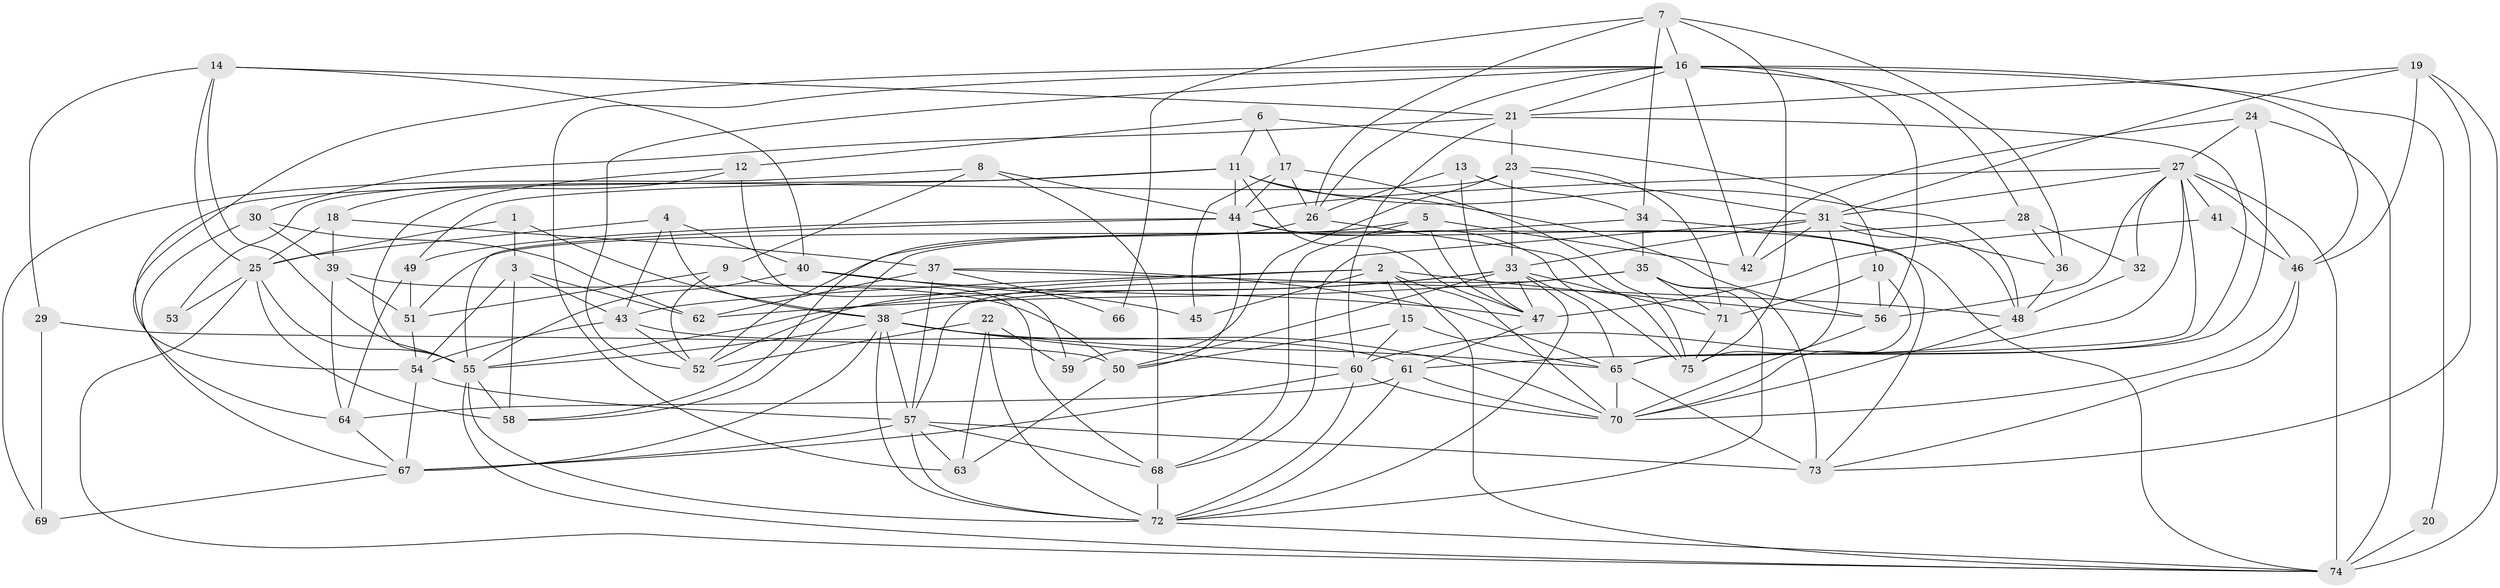 // original degree distribution, {4: 0.2684563758389262, 6: 0.12080536912751678, 5: 0.1610738255033557, 7: 0.020134228187919462, 3: 0.31543624161073824, 2: 0.10067114093959731, 8: 0.013422818791946308}
// Generated by graph-tools (version 1.1) at 2025/02/03/09/25 03:02:09]
// undirected, 75 vertices, 208 edges
graph export_dot {
graph [start="1"]
  node [color=gray90,style=filled];
  1;
  2;
  3;
  4;
  5;
  6;
  7;
  8;
  9;
  10;
  11;
  12;
  13;
  14;
  15;
  16;
  17;
  18;
  19;
  20;
  21;
  22;
  23;
  24;
  25;
  26;
  27;
  28;
  29;
  30;
  31;
  32;
  33;
  34;
  35;
  36;
  37;
  38;
  39;
  40;
  41;
  42;
  43;
  44;
  45;
  46;
  47;
  48;
  49;
  50;
  51;
  52;
  53;
  54;
  55;
  56;
  57;
  58;
  59;
  60;
  61;
  62;
  63;
  64;
  65;
  66;
  67;
  68;
  69;
  70;
  71;
  72;
  73;
  74;
  75;
  1 -- 3 [weight=1.0];
  1 -- 25 [weight=1.0];
  1 -- 38 [weight=1.0];
  2 -- 15 [weight=1.0];
  2 -- 43 [weight=2.0];
  2 -- 45 [weight=2.0];
  2 -- 52 [weight=1.0];
  2 -- 56 [weight=1.0];
  2 -- 70 [weight=1.0];
  2 -- 74 [weight=1.0];
  3 -- 43 [weight=1.0];
  3 -- 54 [weight=1.0];
  3 -- 58 [weight=1.0];
  3 -- 62 [weight=1.0];
  4 -- 25 [weight=1.0];
  4 -- 38 [weight=1.0];
  4 -- 40 [weight=1.0];
  4 -- 43 [weight=1.0];
  5 -- 42 [weight=1.0];
  5 -- 47 [weight=1.0];
  5 -- 51 [weight=1.0];
  5 -- 68 [weight=1.0];
  6 -- 10 [weight=1.0];
  6 -- 11 [weight=1.0];
  6 -- 12 [weight=1.0];
  6 -- 17 [weight=1.0];
  7 -- 16 [weight=1.0];
  7 -- 26 [weight=1.0];
  7 -- 34 [weight=1.0];
  7 -- 36 [weight=1.0];
  7 -- 66 [weight=1.0];
  7 -- 75 [weight=1.0];
  8 -- 9 [weight=1.0];
  8 -- 44 [weight=1.0];
  8 -- 68 [weight=1.0];
  8 -- 69 [weight=1.0];
  9 -- 51 [weight=1.0];
  9 -- 52 [weight=1.0];
  9 -- 68 [weight=1.0];
  10 -- 56 [weight=1.0];
  10 -- 70 [weight=1.0];
  10 -- 71 [weight=1.0];
  11 -- 44 [weight=1.0];
  11 -- 47 [weight=1.0];
  11 -- 48 [weight=1.0];
  11 -- 49 [weight=1.0];
  11 -- 56 [weight=1.0];
  11 -- 64 [weight=1.0];
  12 -- 18 [weight=1.0];
  12 -- 55 [weight=1.0];
  12 -- 59 [weight=1.0];
  13 -- 26 [weight=1.0];
  13 -- 34 [weight=1.0];
  13 -- 47 [weight=1.0];
  14 -- 21 [weight=1.0];
  14 -- 25 [weight=1.0];
  14 -- 29 [weight=1.0];
  14 -- 40 [weight=1.0];
  14 -- 55 [weight=1.0];
  15 -- 50 [weight=1.0];
  15 -- 60 [weight=1.0];
  15 -- 65 [weight=1.0];
  16 -- 20 [weight=1.0];
  16 -- 21 [weight=1.0];
  16 -- 26 [weight=1.0];
  16 -- 28 [weight=1.0];
  16 -- 42 [weight=1.0];
  16 -- 46 [weight=1.0];
  16 -- 52 [weight=1.0];
  16 -- 54 [weight=1.0];
  16 -- 56 [weight=1.0];
  16 -- 63 [weight=1.0];
  17 -- 26 [weight=1.0];
  17 -- 44 [weight=1.0];
  17 -- 45 [weight=1.0];
  17 -- 75 [weight=1.0];
  18 -- 25 [weight=2.0];
  18 -- 37 [weight=1.0];
  18 -- 39 [weight=1.0];
  19 -- 21 [weight=1.0];
  19 -- 31 [weight=1.0];
  19 -- 46 [weight=1.0];
  19 -- 73 [weight=1.0];
  19 -- 74 [weight=1.0];
  20 -- 74 [weight=2.0];
  21 -- 23 [weight=1.0];
  21 -- 30 [weight=1.0];
  21 -- 60 [weight=1.0];
  21 -- 65 [weight=1.0];
  22 -- 52 [weight=1.0];
  22 -- 59 [weight=1.0];
  22 -- 63 [weight=1.0];
  22 -- 72 [weight=1.0];
  23 -- 31 [weight=1.0];
  23 -- 33 [weight=2.0];
  23 -- 53 [weight=1.0];
  23 -- 59 [weight=2.0];
  23 -- 71 [weight=1.0];
  24 -- 27 [weight=1.0];
  24 -- 42 [weight=1.0];
  24 -- 65 [weight=1.0];
  24 -- 74 [weight=1.0];
  25 -- 53 [weight=1.0];
  25 -- 55 [weight=1.0];
  25 -- 58 [weight=2.0];
  25 -- 74 [weight=1.0];
  26 -- 58 [weight=1.0];
  26 -- 75 [weight=1.0];
  27 -- 31 [weight=1.0];
  27 -- 32 [weight=1.0];
  27 -- 41 [weight=1.0];
  27 -- 44 [weight=1.0];
  27 -- 46 [weight=1.0];
  27 -- 56 [weight=1.0];
  27 -- 60 [weight=1.0];
  27 -- 61 [weight=1.0];
  27 -- 74 [weight=2.0];
  28 -- 32 [weight=1.0];
  28 -- 36 [weight=2.0];
  28 -- 58 [weight=1.0];
  29 -- 50 [weight=1.0];
  29 -- 69 [weight=1.0];
  30 -- 39 [weight=1.0];
  30 -- 62 [weight=1.0];
  30 -- 67 [weight=1.0];
  31 -- 33 [weight=1.0];
  31 -- 36 [weight=1.0];
  31 -- 42 [weight=1.0];
  31 -- 48 [weight=1.0];
  31 -- 68 [weight=1.0];
  31 -- 75 [weight=1.0];
  32 -- 48 [weight=1.0];
  33 -- 38 [weight=1.0];
  33 -- 47 [weight=1.0];
  33 -- 50 [weight=1.0];
  33 -- 55 [weight=1.0];
  33 -- 65 [weight=1.0];
  33 -- 71 [weight=1.0];
  33 -- 72 [weight=1.0];
  34 -- 35 [weight=1.0];
  34 -- 52 [weight=1.0];
  34 -- 73 [weight=1.0];
  35 -- 57 [weight=1.0];
  35 -- 62 [weight=1.0];
  35 -- 71 [weight=1.0];
  35 -- 72 [weight=1.0];
  35 -- 73 [weight=1.0];
  36 -- 48 [weight=1.0];
  37 -- 48 [weight=1.0];
  37 -- 57 [weight=1.0];
  37 -- 62 [weight=2.0];
  37 -- 65 [weight=1.0];
  37 -- 66 [weight=1.0];
  38 -- 55 [weight=1.0];
  38 -- 57 [weight=1.0];
  38 -- 60 [weight=1.0];
  38 -- 65 [weight=1.0];
  38 -- 67 [weight=1.0];
  38 -- 70 [weight=1.0];
  38 -- 72 [weight=1.0];
  39 -- 50 [weight=1.0];
  39 -- 51 [weight=1.0];
  39 -- 64 [weight=1.0];
  40 -- 45 [weight=1.0];
  40 -- 47 [weight=1.0];
  40 -- 55 [weight=1.0];
  41 -- 46 [weight=1.0];
  41 -- 47 [weight=1.0];
  43 -- 52 [weight=1.0];
  43 -- 54 [weight=1.0];
  43 -- 61 [weight=1.0];
  44 -- 49 [weight=1.0];
  44 -- 50 [weight=1.0];
  44 -- 55 [weight=1.0];
  44 -- 74 [weight=1.0];
  44 -- 75 [weight=1.0];
  46 -- 70 [weight=1.0];
  46 -- 73 [weight=1.0];
  47 -- 61 [weight=1.0];
  48 -- 70 [weight=1.0];
  49 -- 51 [weight=1.0];
  49 -- 64 [weight=1.0];
  50 -- 63 [weight=1.0];
  51 -- 54 [weight=1.0];
  54 -- 57 [weight=1.0];
  54 -- 67 [weight=1.0];
  55 -- 58 [weight=1.0];
  55 -- 72 [weight=2.0];
  55 -- 74 [weight=1.0];
  56 -- 70 [weight=1.0];
  57 -- 63 [weight=1.0];
  57 -- 67 [weight=3.0];
  57 -- 68 [weight=1.0];
  57 -- 72 [weight=1.0];
  57 -- 73 [weight=1.0];
  60 -- 67 [weight=1.0];
  60 -- 70 [weight=1.0];
  60 -- 72 [weight=1.0];
  61 -- 64 [weight=1.0];
  61 -- 70 [weight=1.0];
  61 -- 72 [weight=1.0];
  64 -- 67 [weight=1.0];
  65 -- 70 [weight=1.0];
  65 -- 73 [weight=2.0];
  67 -- 69 [weight=1.0];
  68 -- 72 [weight=1.0];
  71 -- 75 [weight=1.0];
  72 -- 74 [weight=1.0];
}
